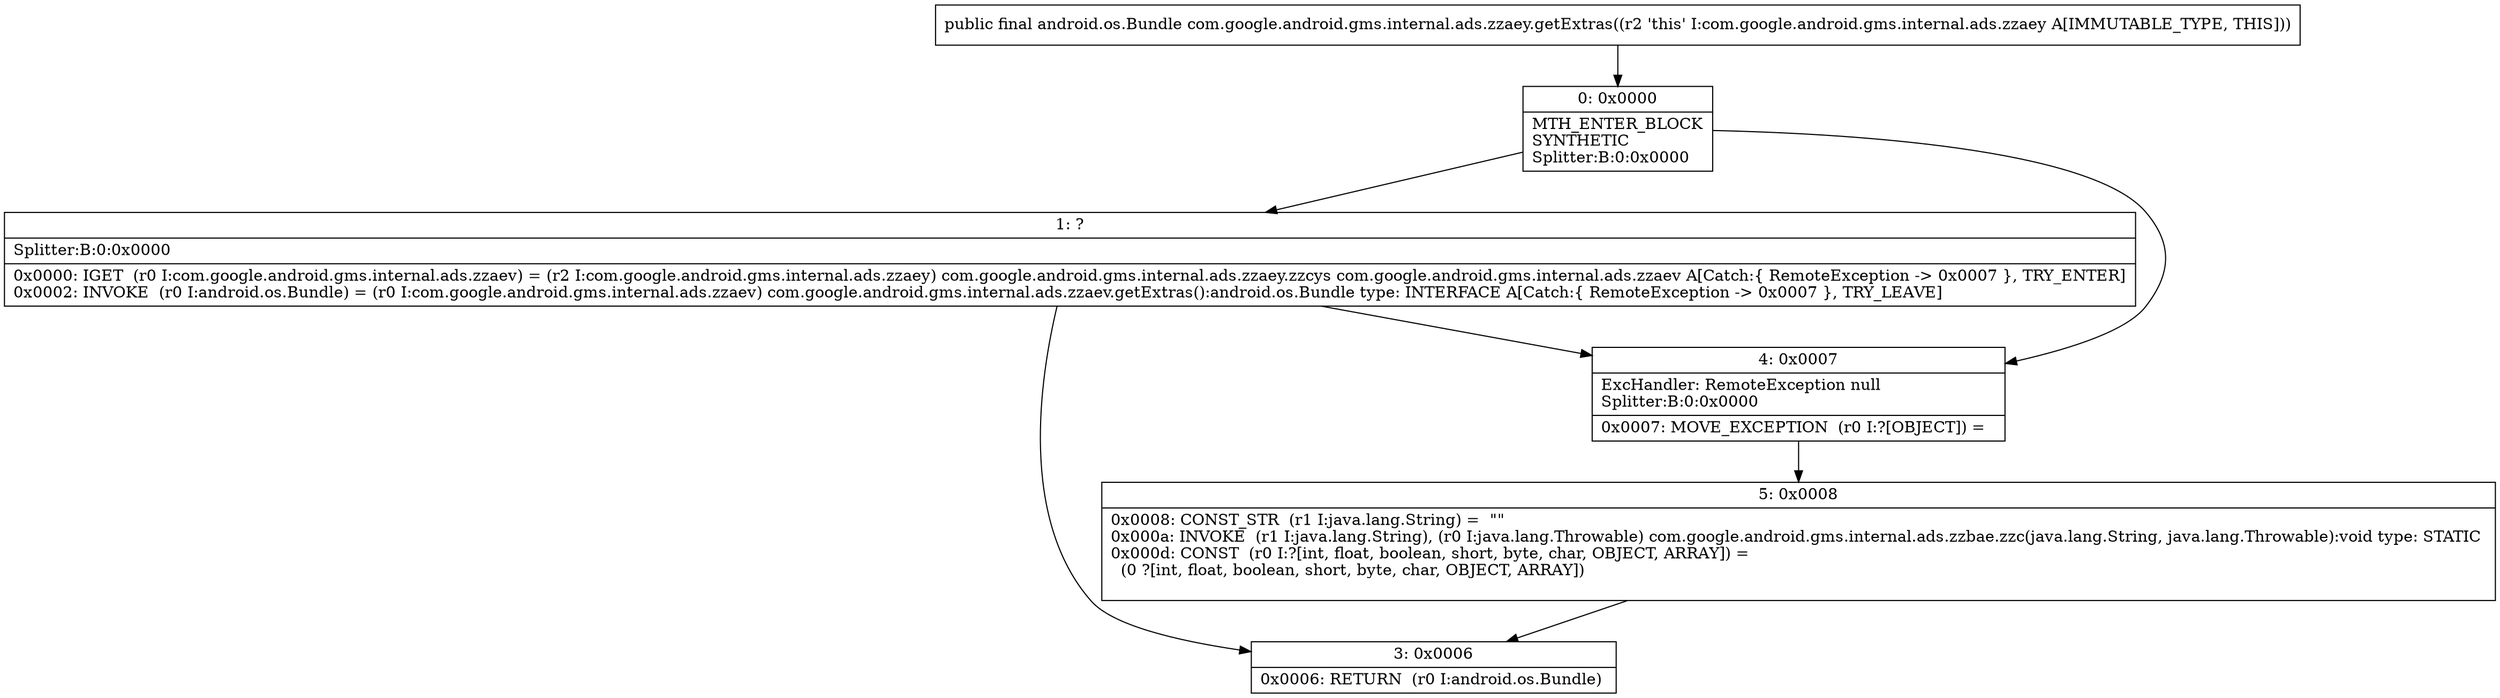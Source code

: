 digraph "CFG forcom.google.android.gms.internal.ads.zzaey.getExtras()Landroid\/os\/Bundle;" {
Node_0 [shape=record,label="{0\:\ 0x0000|MTH_ENTER_BLOCK\lSYNTHETIC\lSplitter:B:0:0x0000\l}"];
Node_1 [shape=record,label="{1\:\ ?|Splitter:B:0:0x0000\l|0x0000: IGET  (r0 I:com.google.android.gms.internal.ads.zzaev) = (r2 I:com.google.android.gms.internal.ads.zzaey) com.google.android.gms.internal.ads.zzaey.zzcys com.google.android.gms.internal.ads.zzaev A[Catch:\{ RemoteException \-\> 0x0007 \}, TRY_ENTER]\l0x0002: INVOKE  (r0 I:android.os.Bundle) = (r0 I:com.google.android.gms.internal.ads.zzaev) com.google.android.gms.internal.ads.zzaev.getExtras():android.os.Bundle type: INTERFACE A[Catch:\{ RemoteException \-\> 0x0007 \}, TRY_LEAVE]\l}"];
Node_3 [shape=record,label="{3\:\ 0x0006|0x0006: RETURN  (r0 I:android.os.Bundle) \l}"];
Node_4 [shape=record,label="{4\:\ 0x0007|ExcHandler: RemoteException null\lSplitter:B:0:0x0000\l|0x0007: MOVE_EXCEPTION  (r0 I:?[OBJECT]) =  \l}"];
Node_5 [shape=record,label="{5\:\ 0x0008|0x0008: CONST_STR  (r1 I:java.lang.String) =  \"\" \l0x000a: INVOKE  (r1 I:java.lang.String), (r0 I:java.lang.Throwable) com.google.android.gms.internal.ads.zzbae.zzc(java.lang.String, java.lang.Throwable):void type: STATIC \l0x000d: CONST  (r0 I:?[int, float, boolean, short, byte, char, OBJECT, ARRAY]) = \l  (0 ?[int, float, boolean, short, byte, char, OBJECT, ARRAY])\l \l}"];
MethodNode[shape=record,label="{public final android.os.Bundle com.google.android.gms.internal.ads.zzaey.getExtras((r2 'this' I:com.google.android.gms.internal.ads.zzaey A[IMMUTABLE_TYPE, THIS])) }"];
MethodNode -> Node_0;
Node_0 -> Node_1;
Node_0 -> Node_4;
Node_1 -> Node_4;
Node_1 -> Node_3;
Node_4 -> Node_5;
Node_5 -> Node_3;
}

